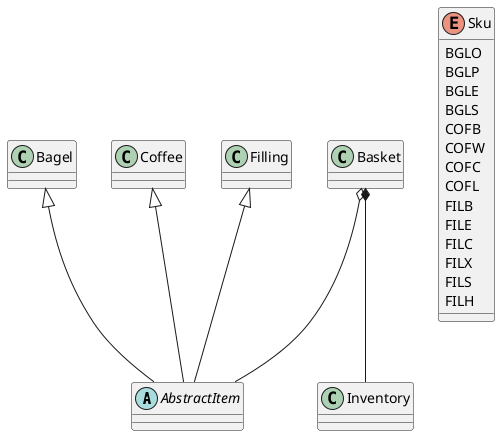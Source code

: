 @startuml
'https://plantuml.com/class-diagram

'abstract class AbstractList
'abstract AbstractItem
'interface List
'interface Collection

'List <|-- AbstractList
'Collection <|-- AbstractCollection
'
'Collection <|- List
'AbstractCollection <|- AbstractList
'AbstractList <|-- ArrayList

'class ArrayList {
'Object[] elementData
'size()
'}
abstract class AbstractItem
Bagel <|-- AbstractItem
Coffee <|-- AbstractItem
Filling <|-- AbstractItem
Basket *-- Inventory
Basket o-- AbstractItem

class Inventory{
}
class Basket{
}
class Bagel{
}
class Coffee{
}
class Filling{
}

enum Sku {
BGLO
BGLP
BGLE
BGLS
COFB
COFW
COFC
COFL
FILB
FILE
FILC
FILX
FILS
FILH

}

@enduml